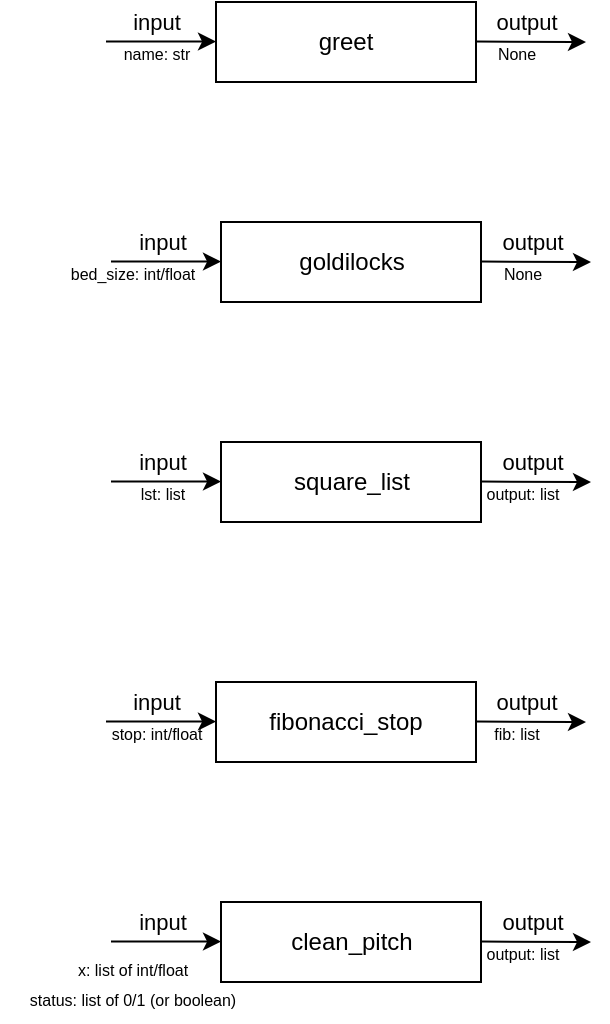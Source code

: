 <mxfile>
    <diagram id="Tx5YbnZx1c6ldp3qTqmr" name="Page-1">
        <mxGraphModel dx="811" dy="666" grid="1" gridSize="10" guides="1" tooltips="1" connect="1" arrows="1" fold="1" page="1" pageScale="1" pageWidth="850" pageHeight="1100" math="0" shadow="0">
            <root>
                <mxCell id="0"/>
                <mxCell id="1" parent="0"/>
                <mxCell id="2" value="greet" style="whiteSpace=wrap;html=1;" vertex="1" parent="1">
                    <mxGeometry x="180" y="70" width="130" height="40" as="geometry"/>
                </mxCell>
                <mxCell id="5" value="" style="edgeStyle=none;html=1;fontFamily=Helvetica;" edge="1" parent="1">
                    <mxGeometry relative="1" as="geometry">
                        <mxPoint x="125" y="89.8" as="sourcePoint"/>
                        <mxPoint x="180" y="89.8" as="targetPoint"/>
                    </mxGeometry>
                </mxCell>
                <mxCell id="6" value="input" style="edgeLabel;html=1;align=center;verticalAlign=middle;resizable=0;points=[];fontFamily=Helvetica;" vertex="1" connectable="0" parent="5">
                    <mxGeometry x="-0.491" y="-3" relative="1" as="geometry">
                        <mxPoint x="11" y="-13" as="offset"/>
                    </mxGeometry>
                </mxCell>
                <mxCell id="7" value="&lt;font style=&quot;font-size: 8px;&quot;&gt;name: str&lt;br&gt;&lt;/font&gt;" style="text;html=1;align=center;verticalAlign=middle;resizable=0;points=[];autosize=1;strokeColor=none;fillColor=none;fontFamily=Helvetica;" vertex="1" parent="1">
                    <mxGeometry x="120" y="80" width="60" height="30" as="geometry"/>
                </mxCell>
                <mxCell id="9" value="" style="edgeStyle=none;html=1;fontFamily=Helvetica;" edge="1" parent="1">
                    <mxGeometry relative="1" as="geometry">
                        <mxPoint x="310" y="89.8" as="sourcePoint"/>
                        <mxPoint x="365" y="90.0" as="targetPoint"/>
                    </mxGeometry>
                </mxCell>
                <mxCell id="10" value="output" style="edgeLabel;html=1;align=center;verticalAlign=middle;resizable=0;points=[];fontFamily=Helvetica;" vertex="1" connectable="0" parent="9">
                    <mxGeometry x="-0.491" y="-3" relative="1" as="geometry">
                        <mxPoint x="11" y="-13" as="offset"/>
                    </mxGeometry>
                </mxCell>
                <mxCell id="11" value="&lt;font style=&quot;font-size: 8px;&quot;&gt;None&lt;br&gt;&lt;/font&gt;" style="text;html=1;align=center;verticalAlign=middle;resizable=0;points=[];autosize=1;strokeColor=none;fillColor=none;fontFamily=Helvetica;" vertex="1" parent="1">
                    <mxGeometry x="310" y="80" width="40" height="30" as="geometry"/>
                </mxCell>
                <mxCell id="12" value="goldilocks" style="whiteSpace=wrap;html=1;" vertex="1" parent="1">
                    <mxGeometry x="182.5" y="180" width="130" height="40" as="geometry"/>
                </mxCell>
                <mxCell id="13" value="" style="edgeStyle=none;html=1;fontFamily=Helvetica;" edge="1" parent="1">
                    <mxGeometry relative="1" as="geometry">
                        <mxPoint x="127.5" y="199.8" as="sourcePoint"/>
                        <mxPoint x="182.5" y="199.8" as="targetPoint"/>
                    </mxGeometry>
                </mxCell>
                <mxCell id="14" value="input" style="edgeLabel;html=1;align=center;verticalAlign=middle;resizable=0;points=[];fontFamily=Helvetica;" vertex="1" connectable="0" parent="13">
                    <mxGeometry x="-0.491" y="-3" relative="1" as="geometry">
                        <mxPoint x="11" y="-13" as="offset"/>
                    </mxGeometry>
                </mxCell>
                <mxCell id="15" value="&lt;font style=&quot;font-size: 8px;&quot;&gt;bed_size: int/float&lt;br&gt;&lt;/font&gt;" style="text;html=1;align=center;verticalAlign=middle;resizable=0;points=[];autosize=1;strokeColor=none;fillColor=none;fontFamily=Helvetica;" vertex="1" parent="1">
                    <mxGeometry x="92.5" y="190" width="90" height="30" as="geometry"/>
                </mxCell>
                <mxCell id="16" value="" style="edgeStyle=none;html=1;fontFamily=Helvetica;" edge="1" parent="1">
                    <mxGeometry relative="1" as="geometry">
                        <mxPoint x="312.5" y="199.8" as="sourcePoint"/>
                        <mxPoint x="367.5" y="200" as="targetPoint"/>
                    </mxGeometry>
                </mxCell>
                <mxCell id="17" value="output" style="edgeLabel;html=1;align=center;verticalAlign=middle;resizable=0;points=[];fontFamily=Helvetica;" vertex="1" connectable="0" parent="16">
                    <mxGeometry x="-0.491" y="-3" relative="1" as="geometry">
                        <mxPoint x="11" y="-13" as="offset"/>
                    </mxGeometry>
                </mxCell>
                <mxCell id="18" value="&lt;font style=&quot;font-size: 8px;&quot;&gt;None&lt;br&gt;&lt;/font&gt;" style="text;html=1;align=center;verticalAlign=middle;resizable=0;points=[];autosize=1;strokeColor=none;fillColor=none;fontFamily=Helvetica;" vertex="1" parent="1">
                    <mxGeometry x="312.5" y="190" width="40" height="30" as="geometry"/>
                </mxCell>
                <mxCell id="19" value="square_list" style="whiteSpace=wrap;html=1;" vertex="1" parent="1">
                    <mxGeometry x="182.5" y="290" width="130" height="40" as="geometry"/>
                </mxCell>
                <mxCell id="20" value="" style="edgeStyle=none;html=1;fontFamily=Helvetica;" edge="1" parent="1">
                    <mxGeometry relative="1" as="geometry">
                        <mxPoint x="127.5" y="309.8" as="sourcePoint"/>
                        <mxPoint x="182.5" y="309.8" as="targetPoint"/>
                    </mxGeometry>
                </mxCell>
                <mxCell id="21" value="input" style="edgeLabel;html=1;align=center;verticalAlign=middle;resizable=0;points=[];fontFamily=Helvetica;" vertex="1" connectable="0" parent="20">
                    <mxGeometry x="-0.491" y="-3" relative="1" as="geometry">
                        <mxPoint x="11" y="-13" as="offset"/>
                    </mxGeometry>
                </mxCell>
                <mxCell id="22" value="&lt;font style=&quot;font-size: 8px;&quot;&gt;lst: list&lt;br&gt;&lt;/font&gt;" style="text;html=1;align=center;verticalAlign=middle;resizable=0;points=[];autosize=1;strokeColor=none;fillColor=none;fontFamily=Helvetica;" vertex="1" parent="1">
                    <mxGeometry x="127.5" y="300" width="50" height="30" as="geometry"/>
                </mxCell>
                <mxCell id="23" value="" style="edgeStyle=none;html=1;fontFamily=Helvetica;" edge="1" parent="1">
                    <mxGeometry relative="1" as="geometry">
                        <mxPoint x="312.5" y="309.8" as="sourcePoint"/>
                        <mxPoint x="367.5" y="310" as="targetPoint"/>
                    </mxGeometry>
                </mxCell>
                <mxCell id="24" value="output" style="edgeLabel;html=1;align=center;verticalAlign=middle;resizable=0;points=[];fontFamily=Helvetica;" vertex="1" connectable="0" parent="23">
                    <mxGeometry x="-0.491" y="-3" relative="1" as="geometry">
                        <mxPoint x="11" y="-13" as="offset"/>
                    </mxGeometry>
                </mxCell>
                <mxCell id="25" value="&lt;font style=&quot;font-size: 8px;&quot;&gt;output: list&lt;br&gt;&lt;/font&gt;" style="text;html=1;align=center;verticalAlign=middle;resizable=0;points=[];autosize=1;strokeColor=none;fillColor=none;fontFamily=Helvetica;" vertex="1" parent="1">
                    <mxGeometry x="302.5" y="300" width="60" height="30" as="geometry"/>
                </mxCell>
                <mxCell id="40" value="fibonacci_stop" style="whiteSpace=wrap;html=1;" vertex="1" parent="1">
                    <mxGeometry x="180" y="410" width="130" height="40" as="geometry"/>
                </mxCell>
                <mxCell id="41" value="" style="edgeStyle=none;html=1;fontFamily=Helvetica;" edge="1" parent="1">
                    <mxGeometry relative="1" as="geometry">
                        <mxPoint x="125" y="429.8" as="sourcePoint"/>
                        <mxPoint x="180" y="429.8" as="targetPoint"/>
                    </mxGeometry>
                </mxCell>
                <mxCell id="42" value="input" style="edgeLabel;html=1;align=center;verticalAlign=middle;resizable=0;points=[];fontFamily=Helvetica;" vertex="1" connectable="0" parent="41">
                    <mxGeometry x="-0.491" y="-3" relative="1" as="geometry">
                        <mxPoint x="11" y="-13" as="offset"/>
                    </mxGeometry>
                </mxCell>
                <mxCell id="43" value="&lt;font style=&quot;font-size: 8px;&quot;&gt;stop: int/float&lt;br&gt;&lt;/font&gt;" style="text;html=1;align=center;verticalAlign=middle;resizable=0;points=[];autosize=1;strokeColor=none;fillColor=none;fontFamily=Helvetica;" vertex="1" parent="1">
                    <mxGeometry x="115" y="420" width="70" height="30" as="geometry"/>
                </mxCell>
                <mxCell id="44" value="" style="edgeStyle=none;html=1;fontFamily=Helvetica;" edge="1" parent="1">
                    <mxGeometry relative="1" as="geometry">
                        <mxPoint x="310" y="429.8" as="sourcePoint"/>
                        <mxPoint x="365" y="430" as="targetPoint"/>
                    </mxGeometry>
                </mxCell>
                <mxCell id="45" value="output" style="edgeLabel;html=1;align=center;verticalAlign=middle;resizable=0;points=[];fontFamily=Helvetica;" vertex="1" connectable="0" parent="44">
                    <mxGeometry x="-0.491" y="-3" relative="1" as="geometry">
                        <mxPoint x="11" y="-13" as="offset"/>
                    </mxGeometry>
                </mxCell>
                <mxCell id="46" value="&lt;font style=&quot;font-size: 8px;&quot;&gt;fib: list&lt;br&gt;&lt;/font&gt;" style="text;html=1;align=center;verticalAlign=middle;resizable=0;points=[];autosize=1;strokeColor=none;fillColor=none;fontFamily=Helvetica;" vertex="1" parent="1">
                    <mxGeometry x="305" y="420" width="50" height="30" as="geometry"/>
                </mxCell>
                <mxCell id="47" value="clean_pitch" style="whiteSpace=wrap;html=1;" vertex="1" parent="1">
                    <mxGeometry x="182.5" y="520" width="130" height="40" as="geometry"/>
                </mxCell>
                <mxCell id="48" value="" style="edgeStyle=none;html=1;fontFamily=Helvetica;" edge="1" parent="1">
                    <mxGeometry relative="1" as="geometry">
                        <mxPoint x="127.5" y="539.8" as="sourcePoint"/>
                        <mxPoint x="182.5" y="539.8" as="targetPoint"/>
                    </mxGeometry>
                </mxCell>
                <mxCell id="49" value="input" style="edgeLabel;html=1;align=center;verticalAlign=middle;resizable=0;points=[];fontFamily=Helvetica;" vertex="1" connectable="0" parent="48">
                    <mxGeometry x="-0.491" y="-3" relative="1" as="geometry">
                        <mxPoint x="11" y="-13" as="offset"/>
                    </mxGeometry>
                </mxCell>
                <mxCell id="50" value="&lt;font style=&quot;font-size: 8px;&quot;&gt;x: list of int/float&lt;br&gt;status: list of 0/1 (or boolean)&lt;br&gt;&lt;/font&gt;" style="text;html=1;align=center;verticalAlign=middle;resizable=0;points=[];autosize=1;strokeColor=none;fillColor=none;fontFamily=Helvetica;" vertex="1" parent="1">
                    <mxGeometry x="72.5" y="540" width="130" height="40" as="geometry"/>
                </mxCell>
                <mxCell id="51" value="" style="edgeStyle=none;html=1;fontFamily=Helvetica;" edge="1" parent="1">
                    <mxGeometry relative="1" as="geometry">
                        <mxPoint x="312.5" y="539.8" as="sourcePoint"/>
                        <mxPoint x="367.5" y="540" as="targetPoint"/>
                    </mxGeometry>
                </mxCell>
                <mxCell id="52" value="output" style="edgeLabel;html=1;align=center;verticalAlign=middle;resizable=0;points=[];fontFamily=Helvetica;" vertex="1" connectable="0" parent="51">
                    <mxGeometry x="-0.491" y="-3" relative="1" as="geometry">
                        <mxPoint x="11" y="-13" as="offset"/>
                    </mxGeometry>
                </mxCell>
                <mxCell id="53" value="&lt;font style=&quot;font-size: 8px;&quot;&gt;output: list&lt;br&gt;&lt;/font&gt;" style="text;html=1;align=center;verticalAlign=middle;resizable=0;points=[];autosize=1;strokeColor=none;fillColor=none;fontFamily=Helvetica;" vertex="1" parent="1">
                    <mxGeometry x="302.5" y="530" width="60" height="30" as="geometry"/>
                </mxCell>
            </root>
        </mxGraphModel>
    </diagram>
</mxfile>